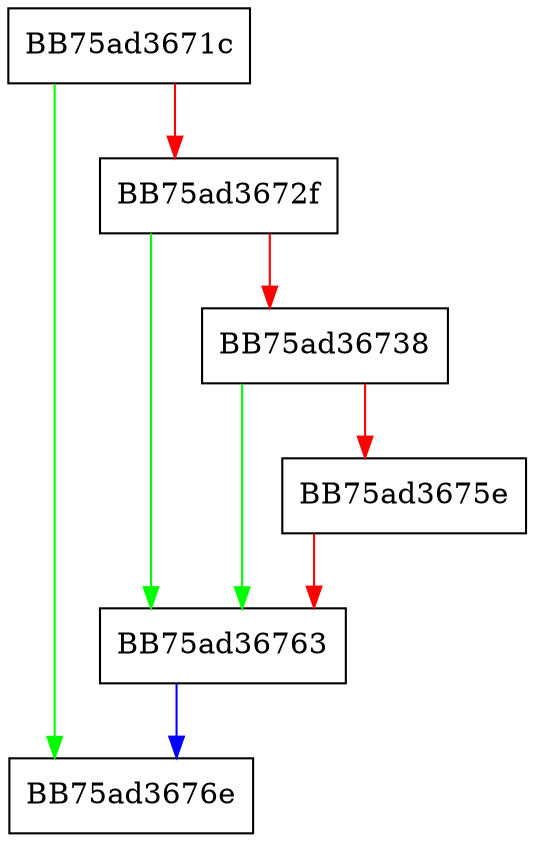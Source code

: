 digraph discard_breakloop_BB {
  node [shape="box"];
  graph [splines=ortho];
  BB75ad3671c -> BB75ad3676e [color="green"];
  BB75ad3671c -> BB75ad3672f [color="red"];
  BB75ad3672f -> BB75ad36763 [color="green"];
  BB75ad3672f -> BB75ad36738 [color="red"];
  BB75ad36738 -> BB75ad36763 [color="green"];
  BB75ad36738 -> BB75ad3675e [color="red"];
  BB75ad3675e -> BB75ad36763 [color="red"];
  BB75ad36763 -> BB75ad3676e [color="blue"];
}